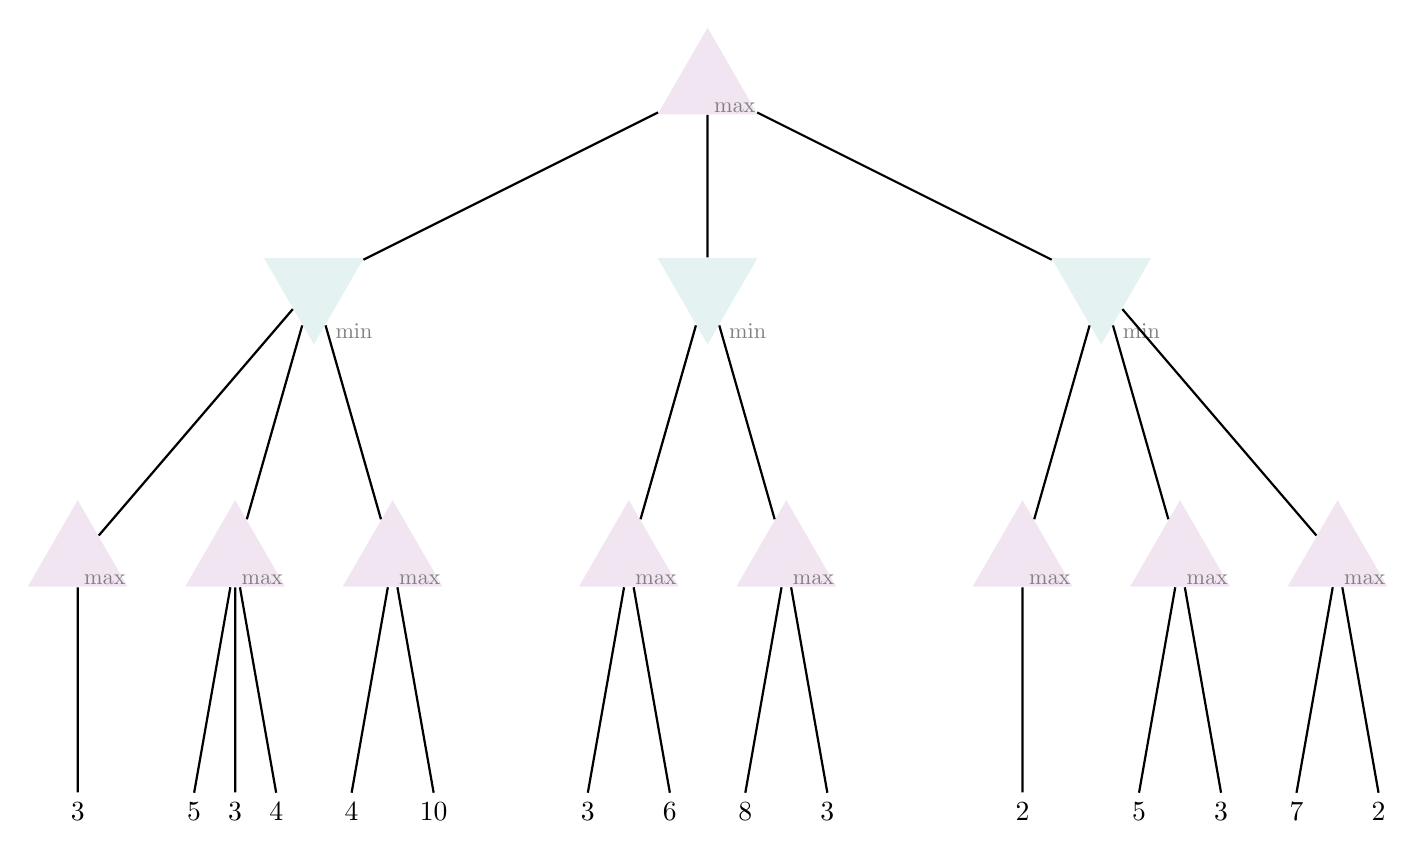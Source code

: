 \begin{tikzpicture}
		
\tikzstyle{mytrianglemax}=[
  isosceles triangle, 
  isosceles triangle apex angle=60,
  %draw,
  shape border rotate=90,
  fill=violet!10,
  minimum size =1.1cm]	
  
\tikzstyle{mytrianglemin}=[
  isosceles triangle, 
  isosceles triangle apex angle=60,
  %draw,
  shape border rotate=-90,
  fill=teal!10,
  minimum size =1.1cm]		
	
\tikzstyle{mymax}=[above=-2pt, black!50, scale=0.8]	

\tikzstyle{mymin}=[right=2pt, black!50, scale=0.8]
	
	
% define points
\path
  (0,0) coordinate(R)
  (-5,-2.5) coordinate (V1)
  (0,-2.5) coordinate (V2)
  (5,-2.5) coordinate (V3)
  (-8,-6) coordinate (V11)
  (-6,-6) coordinate (V12)
  (-4,-6) coordinate (V13)
  (-1,-6) coordinate (V21)
  (1,-6) coordinate (V22)
  (4,-6) coordinate (V31)
  (6,-6) coordinate (V32)
  (8,-6) coordinate (V33)
  ;

\node[mytrianglemax] (T) at (R) {};
\node[mymax] at (T.315) {max};

\node[mytrianglemin] (T1) at (V1) {};
\node[mymin] at (T1.280) {min};

\node[mytrianglemin] (T2) at (V2) {};
\node[mymin] at (T2.280) {min};

\node[mytrianglemin] (T3) at (V3) {};
\node[mymin] at (T3.280) {min};

\node[mytrianglemax] (T11) at (V11) {};
\node[mymax] at (T11.315) {max};

\node[mytrianglemax] (T12) at (V12) {};
\node[mymax] at (T12.315) {max};

\node[mytrianglemax] (T13) at (V13) {};
\node[mymax] at (T13.315) {max};

\node[mytrianglemax] (T21) at (V21) {};
\node[mymax] at (T21.315) {max};

\node[mytrianglemax] (T22) at (V22) {};
\node[mymax] at (T22.315) {max};

\node[mytrianglemax] (T31) at (V31) {};
\node[mymax] at (T31.315) {max};

\node[mytrianglemax] (T32) at (V32) {};
\node[mymax] at (T32.315) {max};

\node[mytrianglemax] (T33) at (V33) {};
\node[mymax] at (T33.315) {max};



% draw lines
\draw[thick]
  (T) -- (T1)
  (T) -- (T2)
  (T) -- (T3)
  (T1) -- (T11)
  (T1) -- (T12)
  (T1) -- (T13)
  (T2) -- (T21)
  (T2) -- (T22)
  (T3) -- (T31)
  (T3) -- (T32)
  (T3) -- (T33)
  ;

% leaves
\draw[thick]
  (T11) -- ++(-90:2.95) node[below] {$3$}

  (T12) -- ++(-100:3) node[below] {$5$}
  (T12) -- ++(-90:2.95) node[below] {$3$}
  (T12) -- ++(-80:3) node[below] {$4$}

  (T13) -- ++(-100:3) node[below] {$4$}
  (T13) -- ++(-80:3) node[below] {$10$}


  (T21) -- ++(-100:3) node[below] {$3$}
  (T21) -- ++(-80:3) node[below] {$6$}

  (T22) -- ++(-100:3) node[below] {$8$}
  (T22) -- ++(-80:3) node[below] {$3$}


  (T31) -- ++(-90:2.95) node[below] {$2$}

  (T32) -- ++(-100:3) node[below] {$5$}
  (T32) -- ++(-80:3) node[below] {$3$}

  (T33) -- ++(-100:3) node[below] {$7$}
  (T33) -- ++(-80:3) node[below] {$2$}
  ;

\end{tikzpicture}